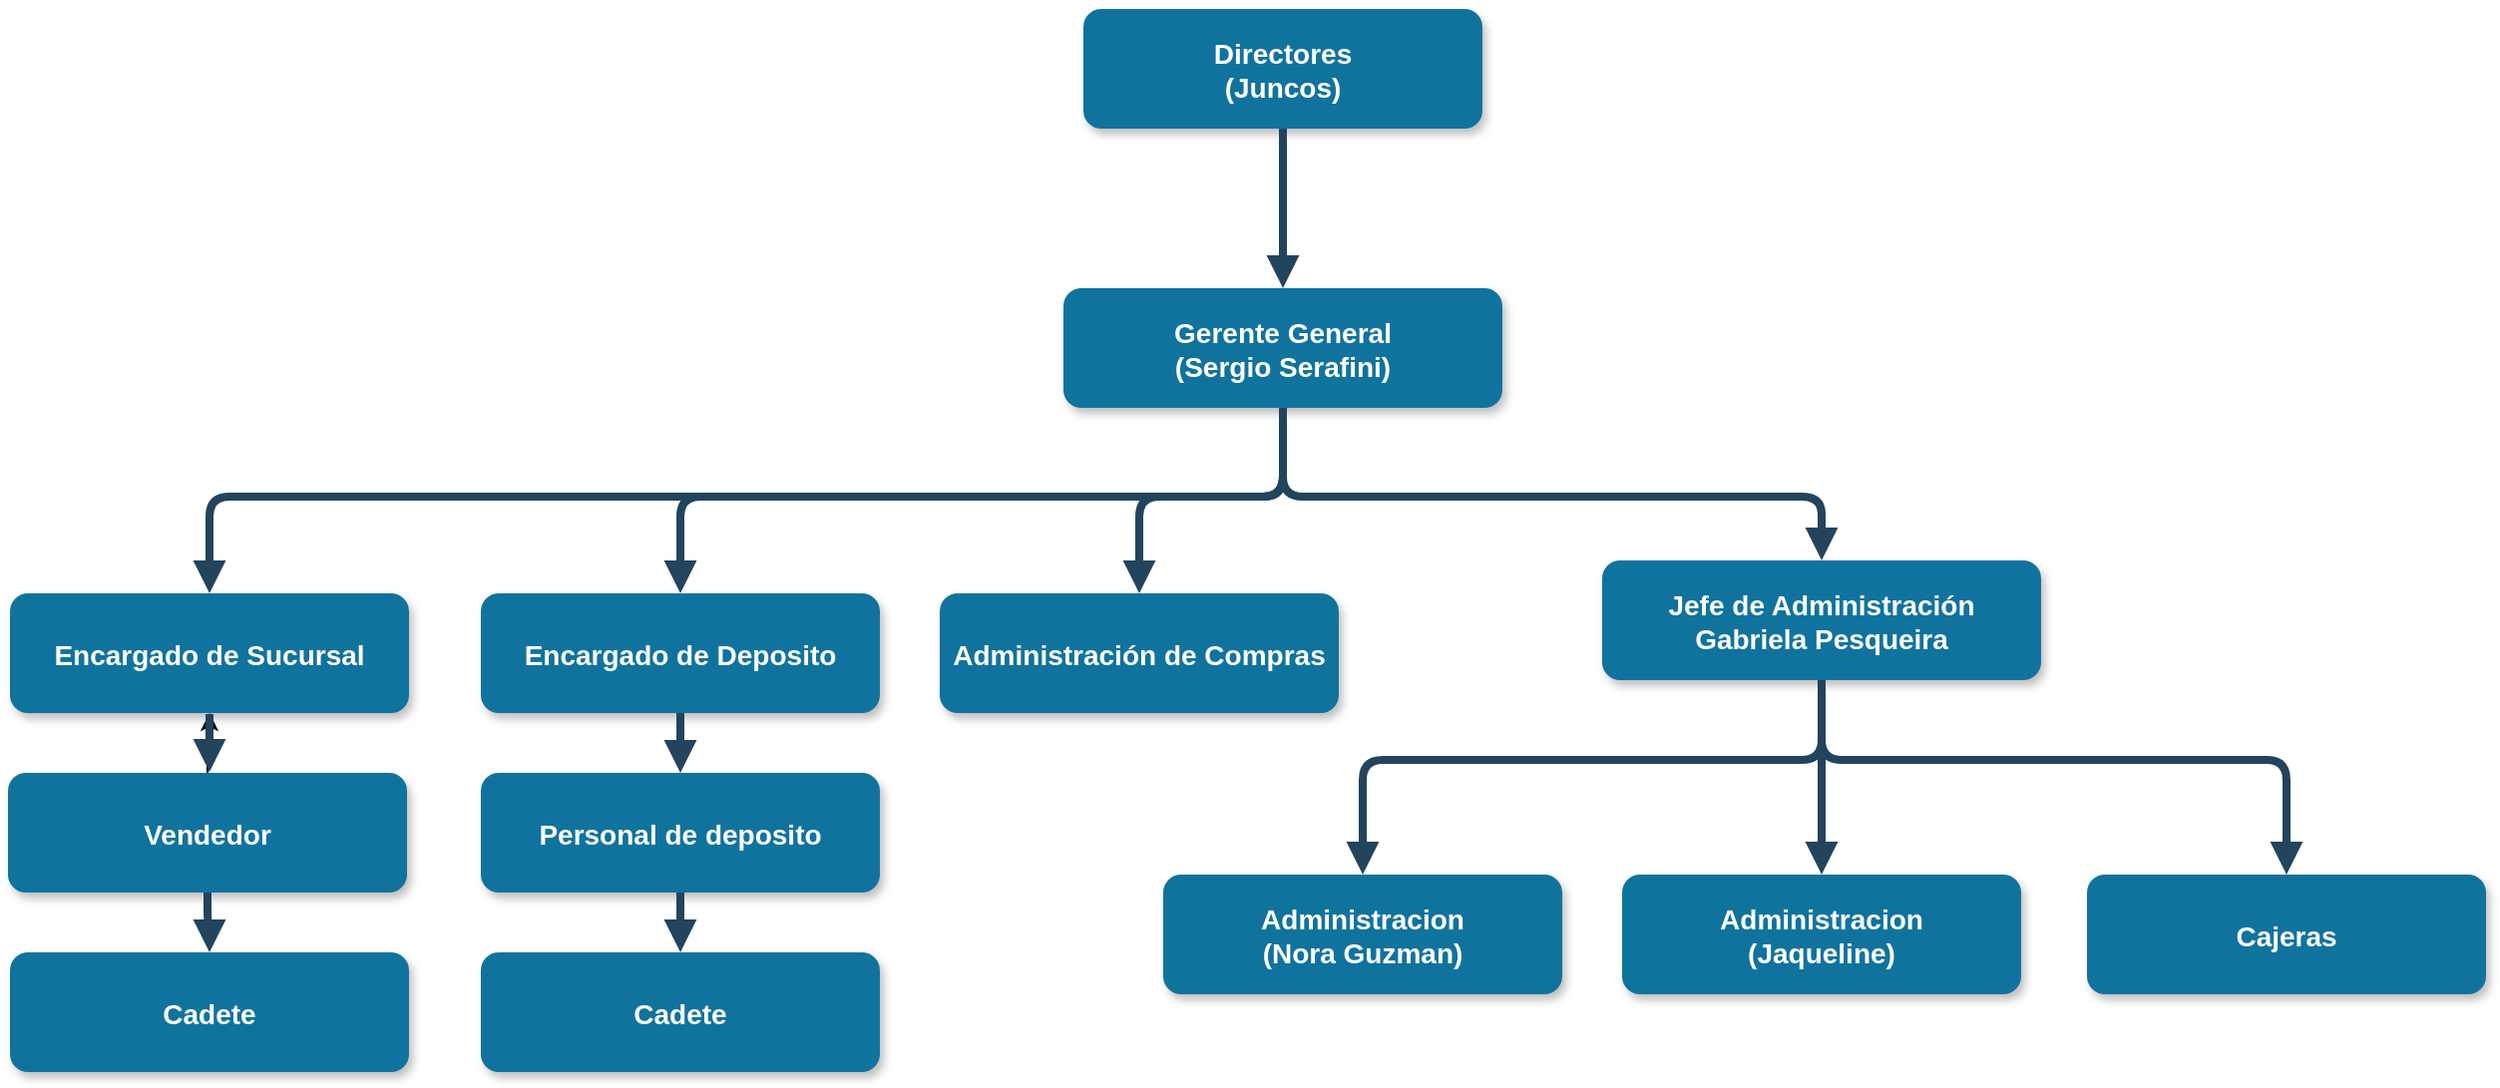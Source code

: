 <mxfile version="24.7.16">
  <diagram name="Page-1" id="97916047-d0de-89f5-080d-49f4d83e522f">
    <mxGraphModel dx="1600" dy="609" grid="1" gridSize="10" guides="1" tooltips="1" connect="1" arrows="1" fold="1" page="1" pageScale="1.5" pageWidth="1169" pageHeight="827" background="none" math="0" shadow="0">
      <root>
        <mxCell id="0" />
        <mxCell id="1" parent="0" />
        <mxCell id="2" value="Directores&#xa;(Juncos)" style="rounded=1;fillColor=#10739E;strokeColor=none;shadow=1;gradientColor=none;fontStyle=1;fontColor=#FFFFFF;fontSize=14;" parent="1" vertex="1">
          <mxGeometry x="672" y="205.5" width="200" height="60" as="geometry" />
        </mxCell>
        <mxCell id="3" value="Gerente General&#xa;(Sergio Serafini)" style="rounded=1;fillColor=#10739E;strokeColor=none;shadow=1;gradientColor=none;fontStyle=1;fontColor=#FFFFFF;fontSize=14;" parent="1" vertex="1">
          <mxGeometry x="662" y="345.5" width="220" height="60" as="geometry" />
        </mxCell>
        <mxCell id="8" value="Encargado de Sucursal" style="rounded=1;fillColor=#10739E;strokeColor=none;shadow=1;gradientColor=none;fontStyle=1;fontColor=#FFFFFF;fontSize=14;" parent="1" vertex="1">
          <mxGeometry x="134" y="498.5" width="200" height="60" as="geometry" />
        </mxCell>
        <mxCell id="7DqDpRzJKOR16d11wVGy-62" value="" style="edgeStyle=orthogonalEdgeStyle;rounded=0;orthogonalLoop=1;jettySize=auto;html=1;" parent="1" source="9" target="8" edge="1">
          <mxGeometry relative="1" as="geometry" />
        </mxCell>
        <mxCell id="9" value="Vendedor" style="rounded=1;fillColor=#10739E;strokeColor=none;shadow=1;gradientColor=none;fontStyle=1;fontColor=#FFFFFF;fontSize=14;" parent="1" vertex="1">
          <mxGeometry x="133" y="588.5" width="200" height="60" as="geometry" />
        </mxCell>
        <mxCell id="10" value="Cadete" style="rounded=1;fillColor=#10739E;strokeColor=none;shadow=1;gradientColor=none;fontStyle=1;fontColor=#FFFFFF;fontSize=14;" parent="1" vertex="1">
          <mxGeometry x="134" y="678.5" width="200" height="60" as="geometry" />
        </mxCell>
        <mxCell id="13" value="Encargado de Deposito" style="rounded=1;fillColor=#10739E;strokeColor=none;shadow=1;gradientColor=none;fontStyle=1;fontColor=#FFFFFF;fontSize=14;" parent="1" vertex="1">
          <mxGeometry x="370" y="498.5" width="200" height="60" as="geometry" />
        </mxCell>
        <mxCell id="14" value="Personal de deposito" style="rounded=1;fillColor=#10739E;strokeColor=none;shadow=1;gradientColor=none;fontStyle=1;fontColor=#FFFFFF;fontSize=14;" parent="1" vertex="1">
          <mxGeometry x="370" y="588.5" width="200" height="60" as="geometry" />
        </mxCell>
        <mxCell id="15" value="Cadete" style="rounded=1;fillColor=#10739E;strokeColor=none;shadow=1;gradientColor=none;fontStyle=1;fontColor=#FFFFFF;fontSize=14;" parent="1" vertex="1">
          <mxGeometry x="370" y="678.5" width="200" height="60" as="geometry" />
        </mxCell>
        <mxCell id="18" value="Administración de Compras" style="rounded=1;fillColor=#10739E;strokeColor=none;shadow=1;gradientColor=none;fontStyle=1;fontColor=#FFFFFF;fontSize=14;" parent="1" vertex="1">
          <mxGeometry x="600" y="498.5" width="200" height="60" as="geometry" />
        </mxCell>
        <mxCell id="29" value="" style="edgeStyle=elbowEdgeStyle;elbow=vertical;strokeWidth=4;endArrow=block;endFill=1;fontStyle=1;strokeColor=#23445D;" parent="1" source="2" target="3" edge="1">
          <mxGeometry x="22" y="165.5" width="100" height="100" as="geometry">
            <mxPoint x="22" y="265.5" as="sourcePoint" />
            <mxPoint x="122" y="165.5" as="targetPoint" />
          </mxGeometry>
        </mxCell>
        <mxCell id="34" value="" style="edgeStyle=elbowEdgeStyle;elbow=vertical;strokeWidth=4;endArrow=block;endFill=1;fontStyle=1;strokeColor=#23445D;entryX=0.5;entryY=0;entryDx=0;entryDy=0;exitX=0.5;exitY=1;exitDx=0;exitDy=0;" parent="1" source="3" target="8" edge="1">
          <mxGeometry x="22" y="165.5" width="100" height="100" as="geometry">
            <mxPoint x="588" y="500" as="sourcePoint" />
            <mxPoint x="198" y="620" as="targetPoint" />
            <Array as="points">
              <mxPoint x="510" y="450" />
            </Array>
          </mxGeometry>
        </mxCell>
        <mxCell id="38" value="" style="edgeStyle=elbowEdgeStyle;elbow=vertical;strokeWidth=4;endArrow=block;endFill=1;fontStyle=1;strokeColor=#23445D;" parent="1" edge="1">
          <mxGeometry x="62" y="165.5" width="100" height="100" as="geometry">
            <mxPoint x="234" y="559" as="sourcePoint" />
            <mxPoint x="234" y="588" as="targetPoint" />
          </mxGeometry>
        </mxCell>
        <mxCell id="39" value="" style="edgeStyle=elbowEdgeStyle;elbow=vertical;strokeWidth=4;endArrow=block;endFill=1;fontStyle=1;strokeColor=#23445D;" parent="1" source="9" target="10" edge="1">
          <mxGeometry x="62" y="175.5" width="100" height="100" as="geometry">
            <mxPoint x="-86" y="158.5" as="sourcePoint" />
            <mxPoint x="14" y="58.5" as="targetPoint" />
          </mxGeometry>
        </mxCell>
        <mxCell id="42" value="" style="edgeStyle=elbowEdgeStyle;elbow=vertical;strokeWidth=4;endArrow=block;endFill=1;fontStyle=1;strokeColor=#23445D;" parent="1" source="13" target="14" edge="1">
          <mxGeometry x="62" y="165.5" width="100" height="100" as="geometry">
            <mxPoint x="-120" y="148.5" as="sourcePoint" />
            <mxPoint x="-20" y="48.5" as="targetPoint" />
          </mxGeometry>
        </mxCell>
        <mxCell id="43" value="" style="edgeStyle=elbowEdgeStyle;elbow=vertical;strokeWidth=4;endArrow=block;endFill=1;fontStyle=1;strokeColor=#23445D;" parent="1" source="14" target="15" edge="1">
          <mxGeometry x="62" y="175.5" width="100" height="100" as="geometry">
            <mxPoint x="-120" y="158.5" as="sourcePoint" />
            <mxPoint x="-20" y="58.5" as="targetPoint" />
          </mxGeometry>
        </mxCell>
        <mxCell id="54" value="" style="edgeStyle=elbowEdgeStyle;elbow=vertical;strokeWidth=4;endArrow=block;endFill=1;fontStyle=0;strokeColor=#23445D;entryX=0.5;entryY=0;entryDx=0;entryDy=0;exitX=0.5;exitY=1;exitDx=0;exitDy=0;" parent="1" source="3" target="13" edge="1">
          <mxGeometry x="22" y="165.5" width="100" height="100" as="geometry">
            <mxPoint x="630" y="380" as="sourcePoint" />
            <mxPoint x="468" y="619.5" as="targetPoint" />
            <Array as="points">
              <mxPoint x="620" y="450" />
              <mxPoint x="470" y="455.5" />
            </Array>
          </mxGeometry>
        </mxCell>
        <mxCell id="55" value="" style="edgeStyle=elbowEdgeStyle;elbow=vertical;strokeWidth=4;endArrow=block;endFill=1;fontStyle=1;strokeColor=#23445D;entryX=0.5;entryY=0;entryDx=0;entryDy=0;exitX=0.5;exitY=1;exitDx=0;exitDy=0;" parent="1" source="3" target="18" edge="1">
          <mxGeometry x="22" y="165.5" width="100" height="100" as="geometry">
            <mxPoint x="588" y="490" as="sourcePoint" />
            <mxPoint x="760" y="619.5" as="targetPoint" />
            <Array as="points">
              <mxPoint x="740" y="450" />
              <mxPoint x="590" y="560" />
              <mxPoint x="760" y="455.5" />
            </Array>
          </mxGeometry>
        </mxCell>
        <mxCell id="7DqDpRzJKOR16d11wVGy-57" value="" style="edgeStyle=elbowEdgeStyle;elbow=vertical;strokeWidth=4;endArrow=block;endFill=1;fontStyle=1;strokeColor=#23445D;entryX=0.5;entryY=0;entryDx=0;entryDy=0;exitX=0.5;exitY=1;exitDx=0;exitDy=0;" parent="1" source="7DqDpRzJKOR16d11wVGy-58" target="7DqDpRzJKOR16d11wVGy-64" edge="1">
          <mxGeometry x="22" y="165.5" width="100" height="100" as="geometry">
            <mxPoint x="1040" y="570" as="sourcePoint" />
            <mxPoint x="1041.5" y="660" as="targetPoint" />
          </mxGeometry>
        </mxCell>
        <mxCell id="7DqDpRzJKOR16d11wVGy-58" value="Jefe de Administración&#xa;Gabriela Pesqueira" style="rounded=1;fillColor=#10739E;strokeColor=none;shadow=1;gradientColor=none;fontStyle=1;fontColor=#FFFFFF;fontSize=14;" parent="1" vertex="1">
          <mxGeometry x="932" y="482" width="220" height="60" as="geometry" />
        </mxCell>
        <mxCell id="7DqDpRzJKOR16d11wVGy-59" value="" style="edgeStyle=elbowEdgeStyle;elbow=vertical;strokeWidth=4;endArrow=block;endFill=1;fontStyle=1;strokeColor=#23445D;entryX=0.5;entryY=0;entryDx=0;entryDy=0;" parent="1" target="7DqDpRzJKOR16d11wVGy-58" edge="1">
          <mxGeometry x="22" y="165.5" width="100" height="100" as="geometry">
            <mxPoint x="772" y="405.5" as="sourcePoint" />
            <mxPoint x="1072" y="490" as="targetPoint" />
            <Array as="points">
              <mxPoint x="832" y="450" />
              <mxPoint x="944" y="371" />
            </Array>
          </mxGeometry>
        </mxCell>
        <mxCell id="7DqDpRzJKOR16d11wVGy-60" value="" style="edgeStyle=elbowEdgeStyle;elbow=vertical;strokeWidth=4;endArrow=block;endFill=1;fontStyle=1;strokeColor=#23445D;entryX=0.5;entryY=0;entryDx=0;entryDy=0;" parent="1" target="7DqDpRzJKOR16d11wVGy-61" edge="1">
          <mxGeometry x="22" y="165.5" width="100" height="100" as="geometry">
            <mxPoint x="1042" y="542" as="sourcePoint" />
            <mxPoint x="922" y="622" as="targetPoint" />
            <Array as="points">
              <mxPoint x="982" y="582" />
              <mxPoint x="924" y="507.5" />
            </Array>
          </mxGeometry>
        </mxCell>
        <mxCell id="7DqDpRzJKOR16d11wVGy-61" value="Administracion&#xa;(Nora Guzman)" style="rounded=1;fillColor=#10739E;strokeColor=none;shadow=1;gradientColor=none;fontStyle=1;fontColor=#FFFFFF;fontSize=14;" parent="1" vertex="1">
          <mxGeometry x="712" y="639.5" width="200" height="60" as="geometry" />
        </mxCell>
        <mxCell id="7DqDpRzJKOR16d11wVGy-63" value="" style="edgeStyle=elbowEdgeStyle;elbow=vertical;strokeWidth=4;endArrow=block;endFill=1;fontStyle=1;strokeColor=#23445D;exitX=0.5;exitY=1;exitDx=0;exitDy=0;entryX=0.5;entryY=0;entryDx=0;entryDy=0;" parent="1" source="7DqDpRzJKOR16d11wVGy-58" target="7DqDpRzJKOR16d11wVGy-66" edge="1">
          <mxGeometry x="22" y="165.5" width="100" height="100" as="geometry">
            <mxPoint x="1262" y="532" as="sourcePoint" />
            <mxPoint x="1290" y="640" as="targetPoint" />
            <Array as="points">
              <mxPoint x="1212" y="582" />
              <mxPoint x="1154" y="507.5" />
            </Array>
          </mxGeometry>
        </mxCell>
        <mxCell id="7DqDpRzJKOR16d11wVGy-64" value="Administracion&#xa;(Jaqueline)" style="rounded=1;fillColor=#10739E;strokeColor=none;shadow=1;gradientColor=none;fontStyle=1;fontColor=#FFFFFF;fontSize=14;" parent="1" vertex="1">
          <mxGeometry x="942" y="639.5" width="200" height="60" as="geometry" />
        </mxCell>
        <mxCell id="7DqDpRzJKOR16d11wVGy-66" value="Cajeras" style="rounded=1;fillColor=#10739E;strokeColor=none;shadow=1;gradientColor=none;fontStyle=1;fontColor=#FFFFFF;fontSize=14;" parent="1" vertex="1">
          <mxGeometry x="1175" y="639.5" width="200" height="60" as="geometry" />
        </mxCell>
      </root>
    </mxGraphModel>
  </diagram>
</mxfile>

